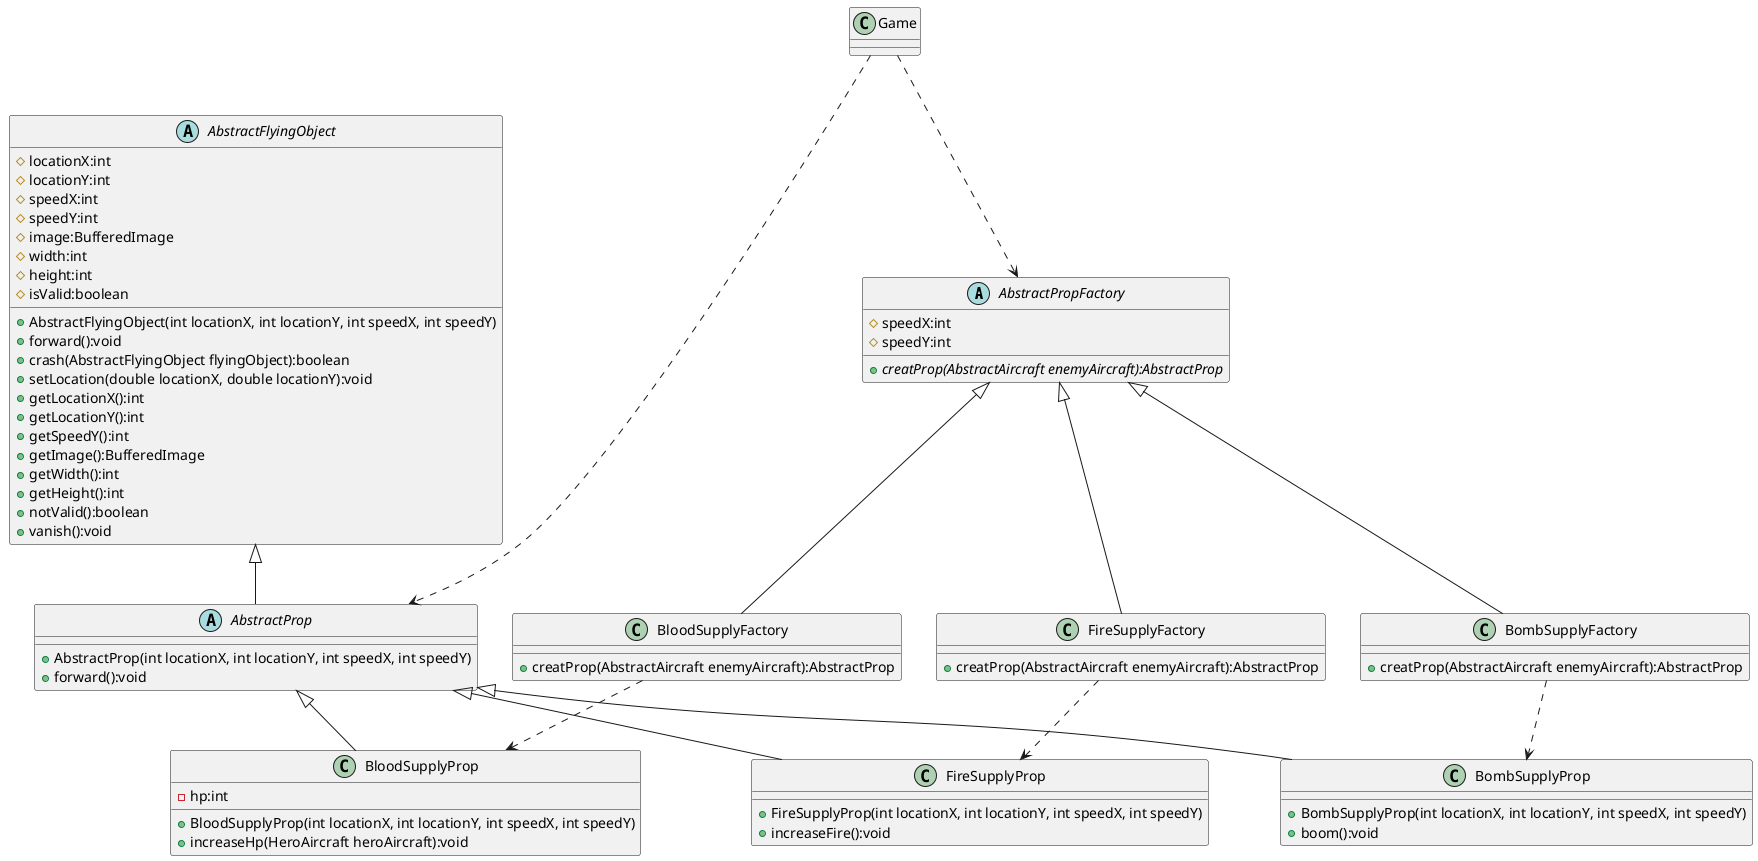 @startuml
'https://plantuml.com/class-diagram

abstract class AbstractPropFactory {
    # speedX:int
    # speedY:int
    + {abstract} creatProp(AbstractAircraft enemyAircraft):AbstractProp
}

class BloodSupplyFactory {
    + creatProp(AbstractAircraft enemyAircraft):AbstractProp
}

class FireSupplyFactory {
    + creatProp(AbstractAircraft enemyAircraft):AbstractProp
}

class BombSupplyFactory {
    + creatProp(AbstractAircraft enemyAircraft):AbstractProp
}

class Game {
}

abstract class AbstractFlyingObject
{
    # locationX:int
    # locationY:int
    # speedX:int
    # speedY:int
    # image:BufferedImage
    # width:int
    # height:int
    # isValid:boolean

    + AbstractFlyingObject(int locationX, int locationY, int speedX, int speedY)
    + forward():void
    + crash(AbstractFlyingObject flyingObject):boolean
    + setLocation(double locationX, double locationY):void
    + getLocationX():int
    + getLocationY():int
    + getSpeedY():int
    + getImage():BufferedImage
    + getWidth():int
    + getHeight():int
    + notValid():boolean
    + vanish():void
}

abstract class AbstractProp
{
    + AbstractProp(int locationX, int locationY, int speedX, int speedY)
    + forward():void
}

class BloodSupplyProp {
    - hp:int
    + BloodSupplyProp(int locationX, int locationY, int speedX, int speedY)
    + increaseHp(HeroAircraft heroAircraft):void
}

class FireSupplyProp {
    + FireSupplyProp(int locationX, int locationY, int speedX, int speedY)
    + increaseFire():void
}

class BombSupplyProp {
    + BombSupplyProp(int locationX, int locationY, int speedX, int speedY)
    + boom():void
}

AbstractFlyingObject <|-- AbstractProp

AbstractProp <|-- BloodSupplyProp
AbstractProp <|-- FireSupplyProp
AbstractProp <|-- BombSupplyProp

AbstractPropFactory <|-- BloodSupplyFactory
AbstractPropFactory <|-- FireSupplyFactory
AbstractPropFactory <|-- BombSupplyFactory

Game ..> AbstractPropFactory
Game ..> AbstractProp

BloodSupplyFactory ..> BloodSupplyProp
FireSupplyFactory ..> FireSupplyProp
BombSupplyFactory ..> BombSupplyProp

@enduml